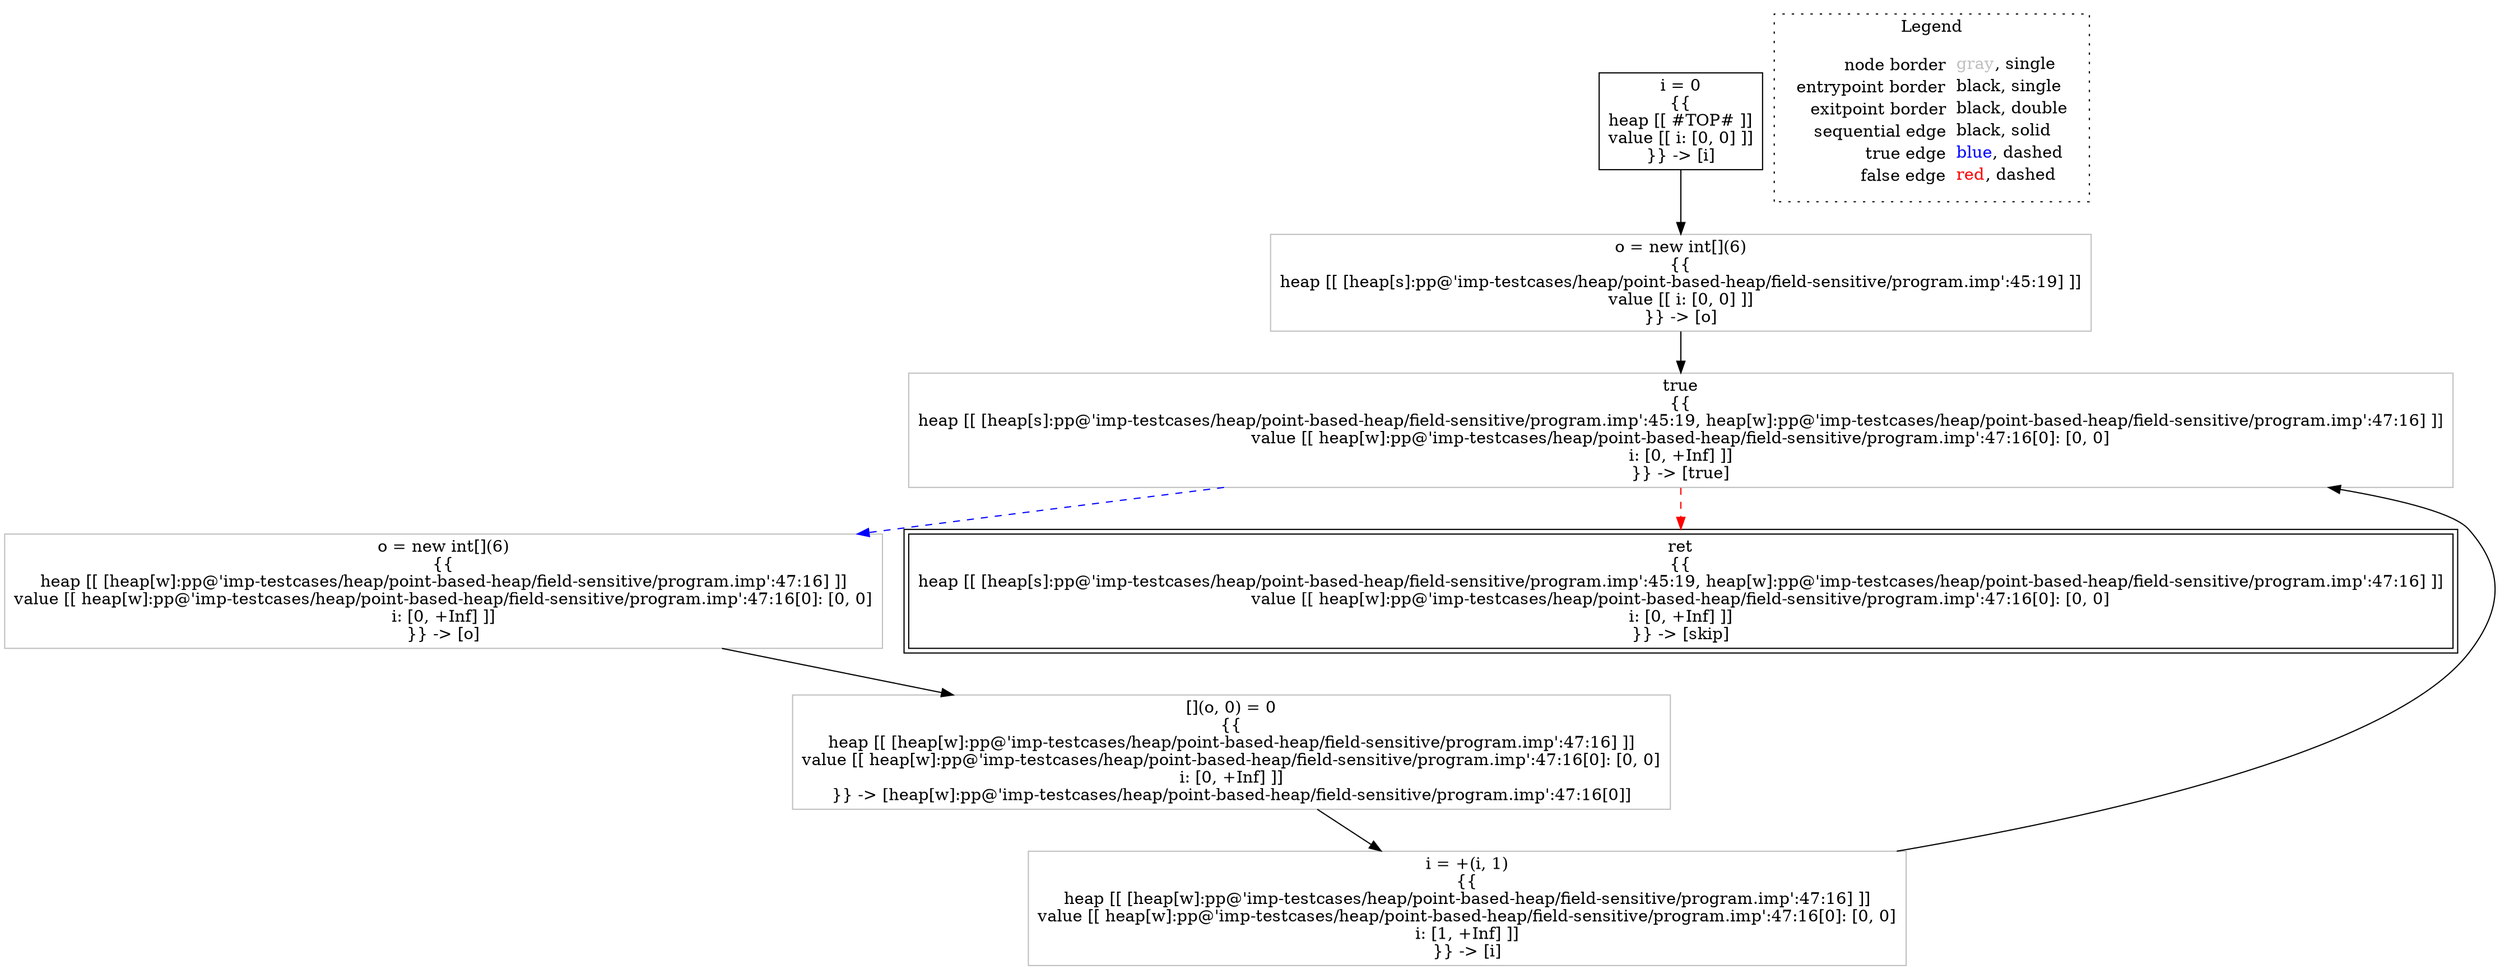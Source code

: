 digraph {
	"node0" [shape="rect",color="black",label=<i = 0<BR/>{{<BR/>heap [[ #TOP# ]]<BR/>value [[ i: [0, 0] ]]<BR/>}} -&gt; [i]>];
	"node1" [shape="rect",color="gray",label=<true<BR/>{{<BR/>heap [[ [heap[s]:pp@'imp-testcases/heap/point-based-heap/field-sensitive/program.imp':45:19, heap[w]:pp@'imp-testcases/heap/point-based-heap/field-sensitive/program.imp':47:16] ]]<BR/>value [[ heap[w]:pp@'imp-testcases/heap/point-based-heap/field-sensitive/program.imp':47:16[0]: [0, 0]<BR/>i: [0, +Inf] ]]<BR/>}} -&gt; [true]>];
	"node2" [shape="rect",color="gray",label=<i = +(i, 1)<BR/>{{<BR/>heap [[ [heap[w]:pp@'imp-testcases/heap/point-based-heap/field-sensitive/program.imp':47:16] ]]<BR/>value [[ heap[w]:pp@'imp-testcases/heap/point-based-heap/field-sensitive/program.imp':47:16[0]: [0, 0]<BR/>i: [1, +Inf] ]]<BR/>}} -&gt; [i]>];
	"node3" [shape="rect",color="gray",label=<[](o, 0) = 0<BR/>{{<BR/>heap [[ [heap[w]:pp@'imp-testcases/heap/point-based-heap/field-sensitive/program.imp':47:16] ]]<BR/>value [[ heap[w]:pp@'imp-testcases/heap/point-based-heap/field-sensitive/program.imp':47:16[0]: [0, 0]<BR/>i: [0, +Inf] ]]<BR/>}} -&gt; [heap[w]:pp@'imp-testcases/heap/point-based-heap/field-sensitive/program.imp':47:16[0]]>];
	"node4" [shape="rect",color="gray",label=<o = new int[](6)<BR/>{{<BR/>heap [[ [heap[w]:pp@'imp-testcases/heap/point-based-heap/field-sensitive/program.imp':47:16] ]]<BR/>value [[ heap[w]:pp@'imp-testcases/heap/point-based-heap/field-sensitive/program.imp':47:16[0]: [0, 0]<BR/>i: [0, +Inf] ]]<BR/>}} -&gt; [o]>];
	"node5" [shape="rect",color="gray",label=<o = new int[](6)<BR/>{{<BR/>heap [[ [heap[s]:pp@'imp-testcases/heap/point-based-heap/field-sensitive/program.imp':45:19] ]]<BR/>value [[ i: [0, 0] ]]<BR/>}} -&gt; [o]>];
	"node6" [shape="rect",color="black",peripheries="2",label=<ret<BR/>{{<BR/>heap [[ [heap[s]:pp@'imp-testcases/heap/point-based-heap/field-sensitive/program.imp':45:19, heap[w]:pp@'imp-testcases/heap/point-based-heap/field-sensitive/program.imp':47:16] ]]<BR/>value [[ heap[w]:pp@'imp-testcases/heap/point-based-heap/field-sensitive/program.imp':47:16[0]: [0, 0]<BR/>i: [0, +Inf] ]]<BR/>}} -&gt; [skip]>];
	"node1" -> "node4" [color="blue",style="dashed"];
	"node1" -> "node6" [color="red",style="dashed"];
	"node2" -> "node1" [color="black"];
	"node0" -> "node5" [color="black"];
	"node3" -> "node2" [color="black"];
	"node4" -> "node3" [color="black"];
	"node5" -> "node1" [color="black"];
subgraph cluster_legend {
	label="Legend";
	style=dotted;
	node [shape=plaintext];
	"legend" [label=<<table border="0" cellpadding="2" cellspacing="0" cellborder="0"><tr><td align="right">node border&nbsp;</td><td align="left"><font color="gray">gray</font>, single</td></tr><tr><td align="right">entrypoint border&nbsp;</td><td align="left"><font color="black">black</font>, single</td></tr><tr><td align="right">exitpoint border&nbsp;</td><td align="left"><font color="black">black</font>, double</td></tr><tr><td align="right">sequential edge&nbsp;</td><td align="left"><font color="black">black</font>, solid</td></tr><tr><td align="right">true edge&nbsp;</td><td align="left"><font color="blue">blue</font>, dashed</td></tr><tr><td align="right">false edge&nbsp;</td><td align="left"><font color="red">red</font>, dashed</td></tr></table>>];
}

}
